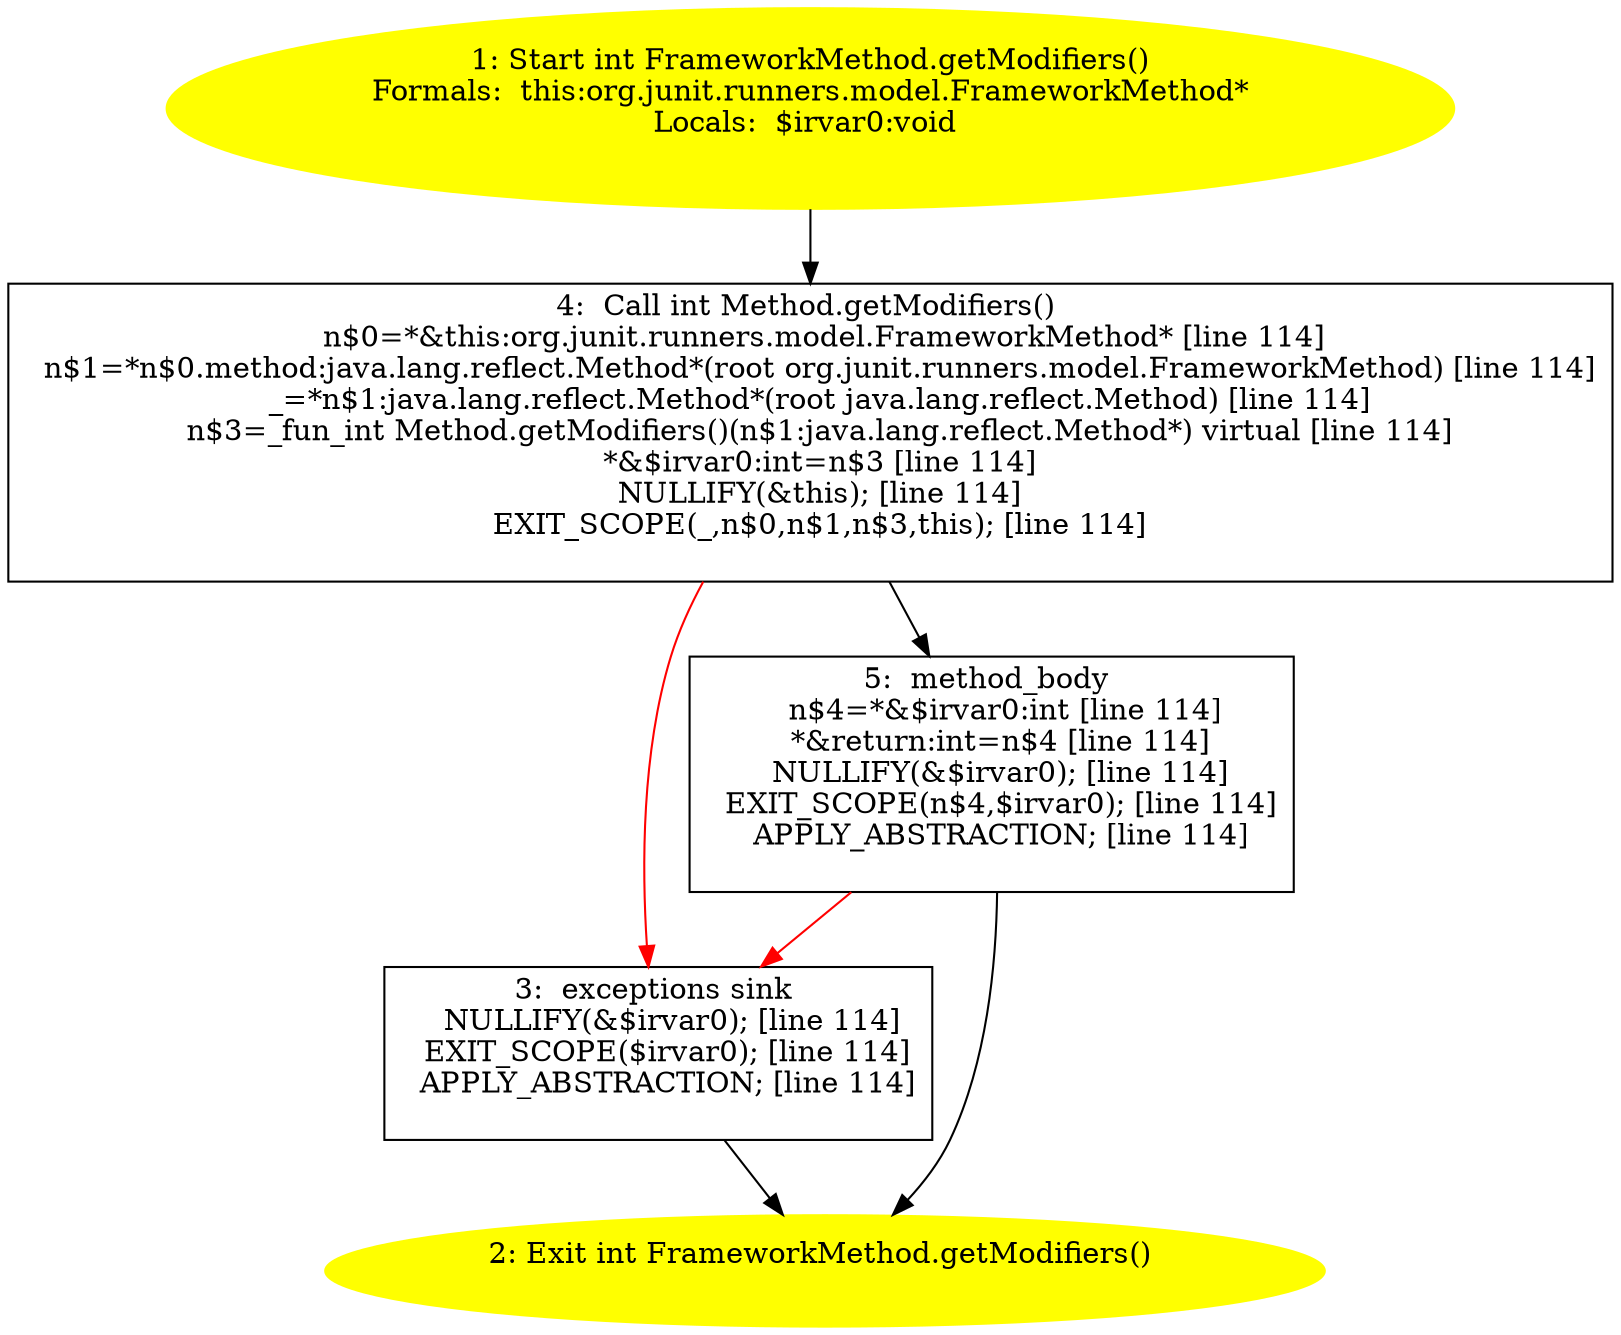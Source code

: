 /* @generated */
digraph cfg {
"org.junit.runners.model.FrameworkMethod.getModifiers():int.696c8172382f69cc1dd98e5cf84109c2_1" [label="1: Start int FrameworkMethod.getModifiers()\nFormals:  this:org.junit.runners.model.FrameworkMethod*\nLocals:  $irvar0:void \n  " color=yellow style=filled]
	

	 "org.junit.runners.model.FrameworkMethod.getModifiers():int.696c8172382f69cc1dd98e5cf84109c2_1" -> "org.junit.runners.model.FrameworkMethod.getModifiers():int.696c8172382f69cc1dd98e5cf84109c2_4" ;
"org.junit.runners.model.FrameworkMethod.getModifiers():int.696c8172382f69cc1dd98e5cf84109c2_2" [label="2: Exit int FrameworkMethod.getModifiers() \n  " color=yellow style=filled]
	

"org.junit.runners.model.FrameworkMethod.getModifiers():int.696c8172382f69cc1dd98e5cf84109c2_3" [label="3:  exceptions sink \n   NULLIFY(&$irvar0); [line 114]\n  EXIT_SCOPE($irvar0); [line 114]\n  APPLY_ABSTRACTION; [line 114]\n " shape="box"]
	

	 "org.junit.runners.model.FrameworkMethod.getModifiers():int.696c8172382f69cc1dd98e5cf84109c2_3" -> "org.junit.runners.model.FrameworkMethod.getModifiers():int.696c8172382f69cc1dd98e5cf84109c2_2" ;
"org.junit.runners.model.FrameworkMethod.getModifiers():int.696c8172382f69cc1dd98e5cf84109c2_4" [label="4:  Call int Method.getModifiers() \n   n$0=*&this:org.junit.runners.model.FrameworkMethod* [line 114]\n  n$1=*n$0.method:java.lang.reflect.Method*(root org.junit.runners.model.FrameworkMethod) [line 114]\n  _=*n$1:java.lang.reflect.Method*(root java.lang.reflect.Method) [line 114]\n  n$3=_fun_int Method.getModifiers()(n$1:java.lang.reflect.Method*) virtual [line 114]\n  *&$irvar0:int=n$3 [line 114]\n  NULLIFY(&this); [line 114]\n  EXIT_SCOPE(_,n$0,n$1,n$3,this); [line 114]\n " shape="box"]
	

	 "org.junit.runners.model.FrameworkMethod.getModifiers():int.696c8172382f69cc1dd98e5cf84109c2_4" -> "org.junit.runners.model.FrameworkMethod.getModifiers():int.696c8172382f69cc1dd98e5cf84109c2_5" ;
	 "org.junit.runners.model.FrameworkMethod.getModifiers():int.696c8172382f69cc1dd98e5cf84109c2_4" -> "org.junit.runners.model.FrameworkMethod.getModifiers():int.696c8172382f69cc1dd98e5cf84109c2_3" [color="red" ];
"org.junit.runners.model.FrameworkMethod.getModifiers():int.696c8172382f69cc1dd98e5cf84109c2_5" [label="5:  method_body \n   n$4=*&$irvar0:int [line 114]\n  *&return:int=n$4 [line 114]\n  NULLIFY(&$irvar0); [line 114]\n  EXIT_SCOPE(n$4,$irvar0); [line 114]\n  APPLY_ABSTRACTION; [line 114]\n " shape="box"]
	

	 "org.junit.runners.model.FrameworkMethod.getModifiers():int.696c8172382f69cc1dd98e5cf84109c2_5" -> "org.junit.runners.model.FrameworkMethod.getModifiers():int.696c8172382f69cc1dd98e5cf84109c2_2" ;
	 "org.junit.runners.model.FrameworkMethod.getModifiers():int.696c8172382f69cc1dd98e5cf84109c2_5" -> "org.junit.runners.model.FrameworkMethod.getModifiers():int.696c8172382f69cc1dd98e5cf84109c2_3" [color="red" ];
}
